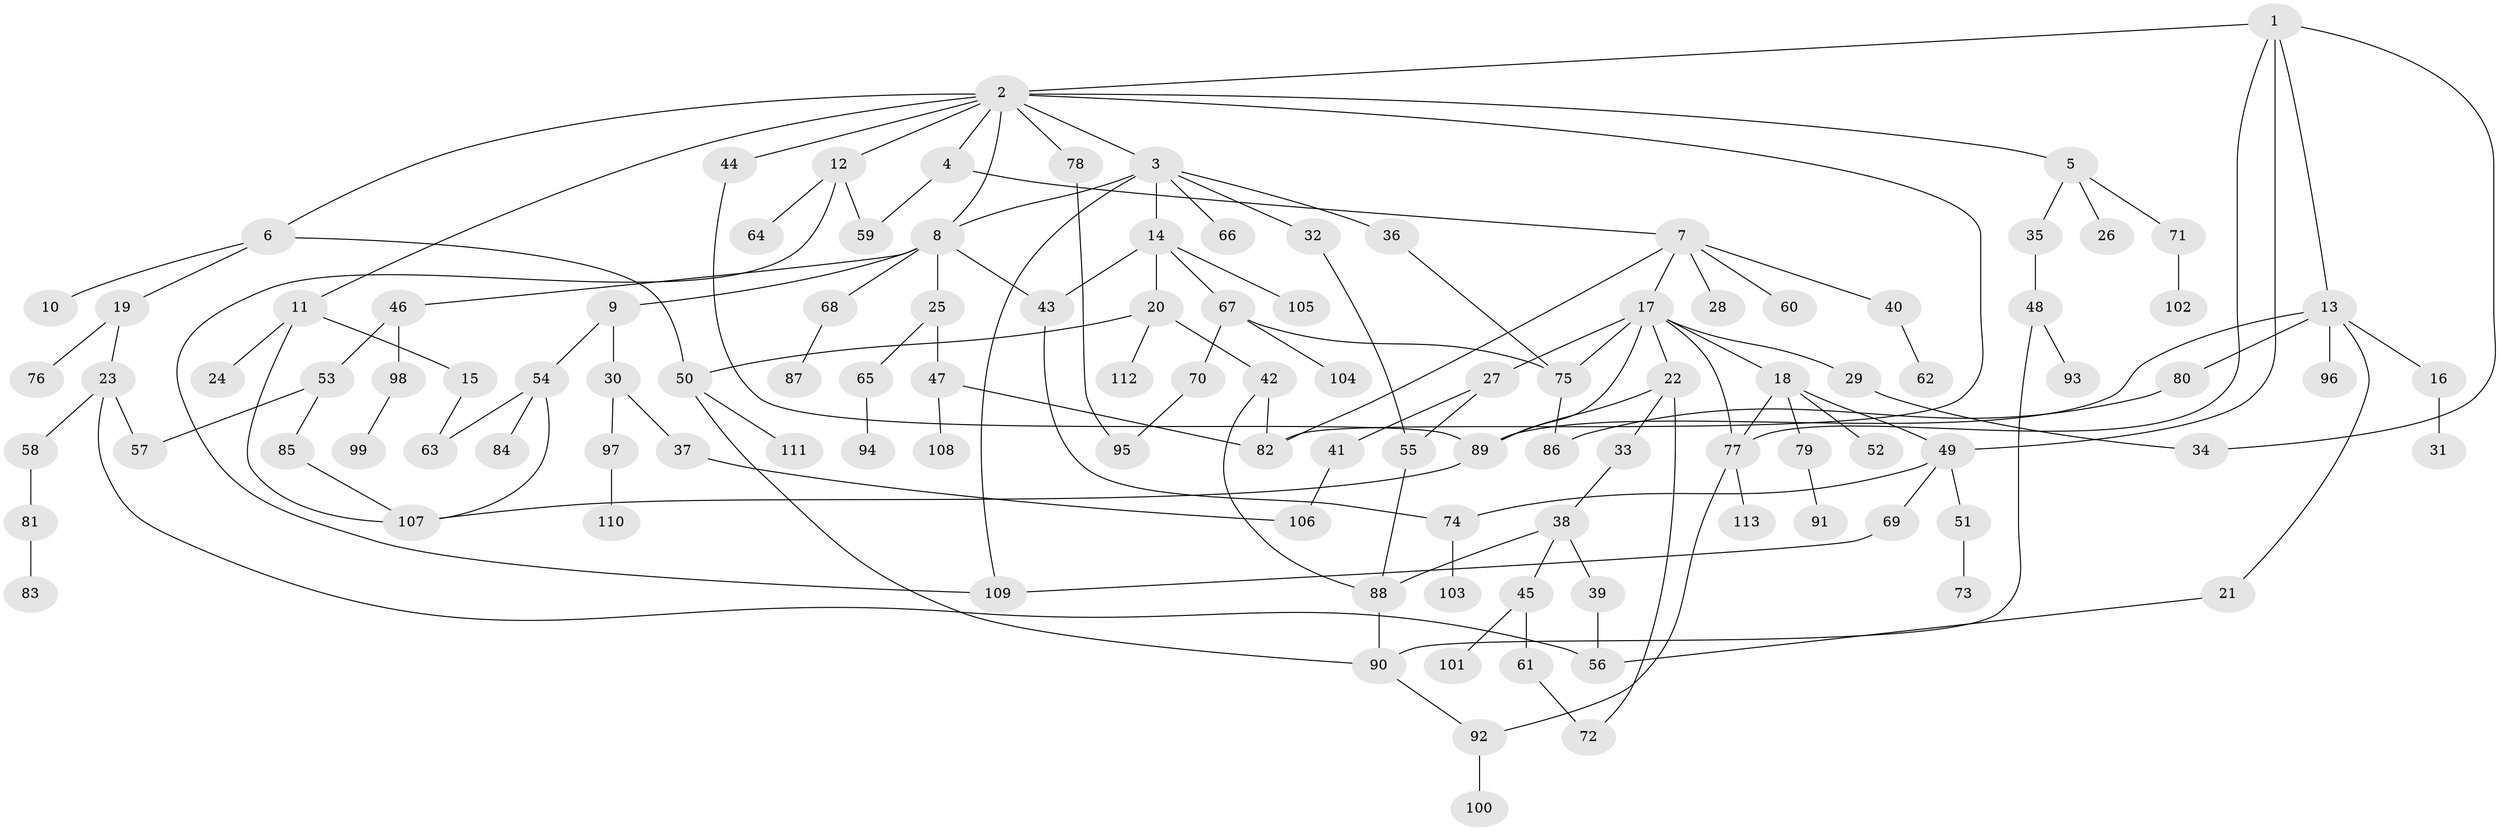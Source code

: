 // coarse degree distribution, {5: 0.05194805194805195, 15: 0.012987012987012988, 7: 0.012987012987012988, 3: 0.16883116883116883, 4: 0.1038961038961039, 6: 0.06493506493506493, 8: 0.012987012987012988, 1: 0.36363636363636365, 2: 0.19480519480519481, 9: 0.012987012987012988}
// Generated by graph-tools (version 1.1) at 2025/41/03/06/25 10:41:29]
// undirected, 113 vertices, 148 edges
graph export_dot {
graph [start="1"]
  node [color=gray90,style=filled];
  1;
  2;
  3;
  4;
  5;
  6;
  7;
  8;
  9;
  10;
  11;
  12;
  13;
  14;
  15;
  16;
  17;
  18;
  19;
  20;
  21;
  22;
  23;
  24;
  25;
  26;
  27;
  28;
  29;
  30;
  31;
  32;
  33;
  34;
  35;
  36;
  37;
  38;
  39;
  40;
  41;
  42;
  43;
  44;
  45;
  46;
  47;
  48;
  49;
  50;
  51;
  52;
  53;
  54;
  55;
  56;
  57;
  58;
  59;
  60;
  61;
  62;
  63;
  64;
  65;
  66;
  67;
  68;
  69;
  70;
  71;
  72;
  73;
  74;
  75;
  76;
  77;
  78;
  79;
  80;
  81;
  82;
  83;
  84;
  85;
  86;
  87;
  88;
  89;
  90;
  91;
  92;
  93;
  94;
  95;
  96;
  97;
  98;
  99;
  100;
  101;
  102;
  103;
  104;
  105;
  106;
  107;
  108;
  109;
  110;
  111;
  112;
  113;
  1 -- 2;
  1 -- 13;
  1 -- 49;
  1 -- 77;
  1 -- 34;
  2 -- 3;
  2 -- 4;
  2 -- 5;
  2 -- 6;
  2 -- 8;
  2 -- 11;
  2 -- 12;
  2 -- 44;
  2 -- 78;
  2 -- 82;
  3 -- 14;
  3 -- 32;
  3 -- 36;
  3 -- 66;
  3 -- 109;
  3 -- 8;
  4 -- 7;
  4 -- 59;
  5 -- 26;
  5 -- 35;
  5 -- 71;
  6 -- 10;
  6 -- 19;
  6 -- 50;
  7 -- 17;
  7 -- 28;
  7 -- 40;
  7 -- 60;
  7 -- 82;
  8 -- 9;
  8 -- 25;
  8 -- 46;
  8 -- 68;
  8 -- 43;
  9 -- 30;
  9 -- 54;
  11 -- 15;
  11 -- 24;
  11 -- 107;
  12 -- 64;
  12 -- 109;
  12 -- 59;
  13 -- 16;
  13 -- 21;
  13 -- 80;
  13 -- 89;
  13 -- 96;
  14 -- 20;
  14 -- 43;
  14 -- 67;
  14 -- 105;
  15 -- 63;
  16 -- 31;
  17 -- 18;
  17 -- 22;
  17 -- 27;
  17 -- 29;
  17 -- 77;
  17 -- 75;
  17 -- 89;
  18 -- 49;
  18 -- 52;
  18 -- 79;
  18 -- 77;
  19 -- 23;
  19 -- 76;
  20 -- 42;
  20 -- 112;
  20 -- 50;
  21 -- 56;
  22 -- 33;
  22 -- 72;
  22 -- 89;
  23 -- 58;
  23 -- 57;
  23 -- 56;
  25 -- 47;
  25 -- 65;
  27 -- 41;
  27 -- 55;
  29 -- 34;
  30 -- 37;
  30 -- 97;
  32 -- 55;
  33 -- 38;
  35 -- 48;
  36 -- 75;
  37 -- 106;
  38 -- 39;
  38 -- 45;
  38 -- 88;
  39 -- 56;
  40 -- 62;
  41 -- 106;
  42 -- 82;
  42 -- 88;
  43 -- 74;
  44 -- 89;
  45 -- 61;
  45 -- 101;
  46 -- 53;
  46 -- 98;
  47 -- 108;
  47 -- 82;
  48 -- 93;
  48 -- 90;
  49 -- 51;
  49 -- 69;
  49 -- 74;
  50 -- 111;
  50 -- 90;
  51 -- 73;
  53 -- 57;
  53 -- 85;
  54 -- 63;
  54 -- 84;
  54 -- 107;
  55 -- 88;
  58 -- 81;
  61 -- 72;
  65 -- 94;
  67 -- 70;
  67 -- 104;
  67 -- 75;
  68 -- 87;
  69 -- 109;
  70 -- 95;
  71 -- 102;
  74 -- 103;
  75 -- 86;
  77 -- 113;
  77 -- 92;
  78 -- 95;
  79 -- 91;
  80 -- 86;
  81 -- 83;
  85 -- 107;
  88 -- 90;
  89 -- 107;
  90 -- 92;
  92 -- 100;
  97 -- 110;
  98 -- 99;
}

